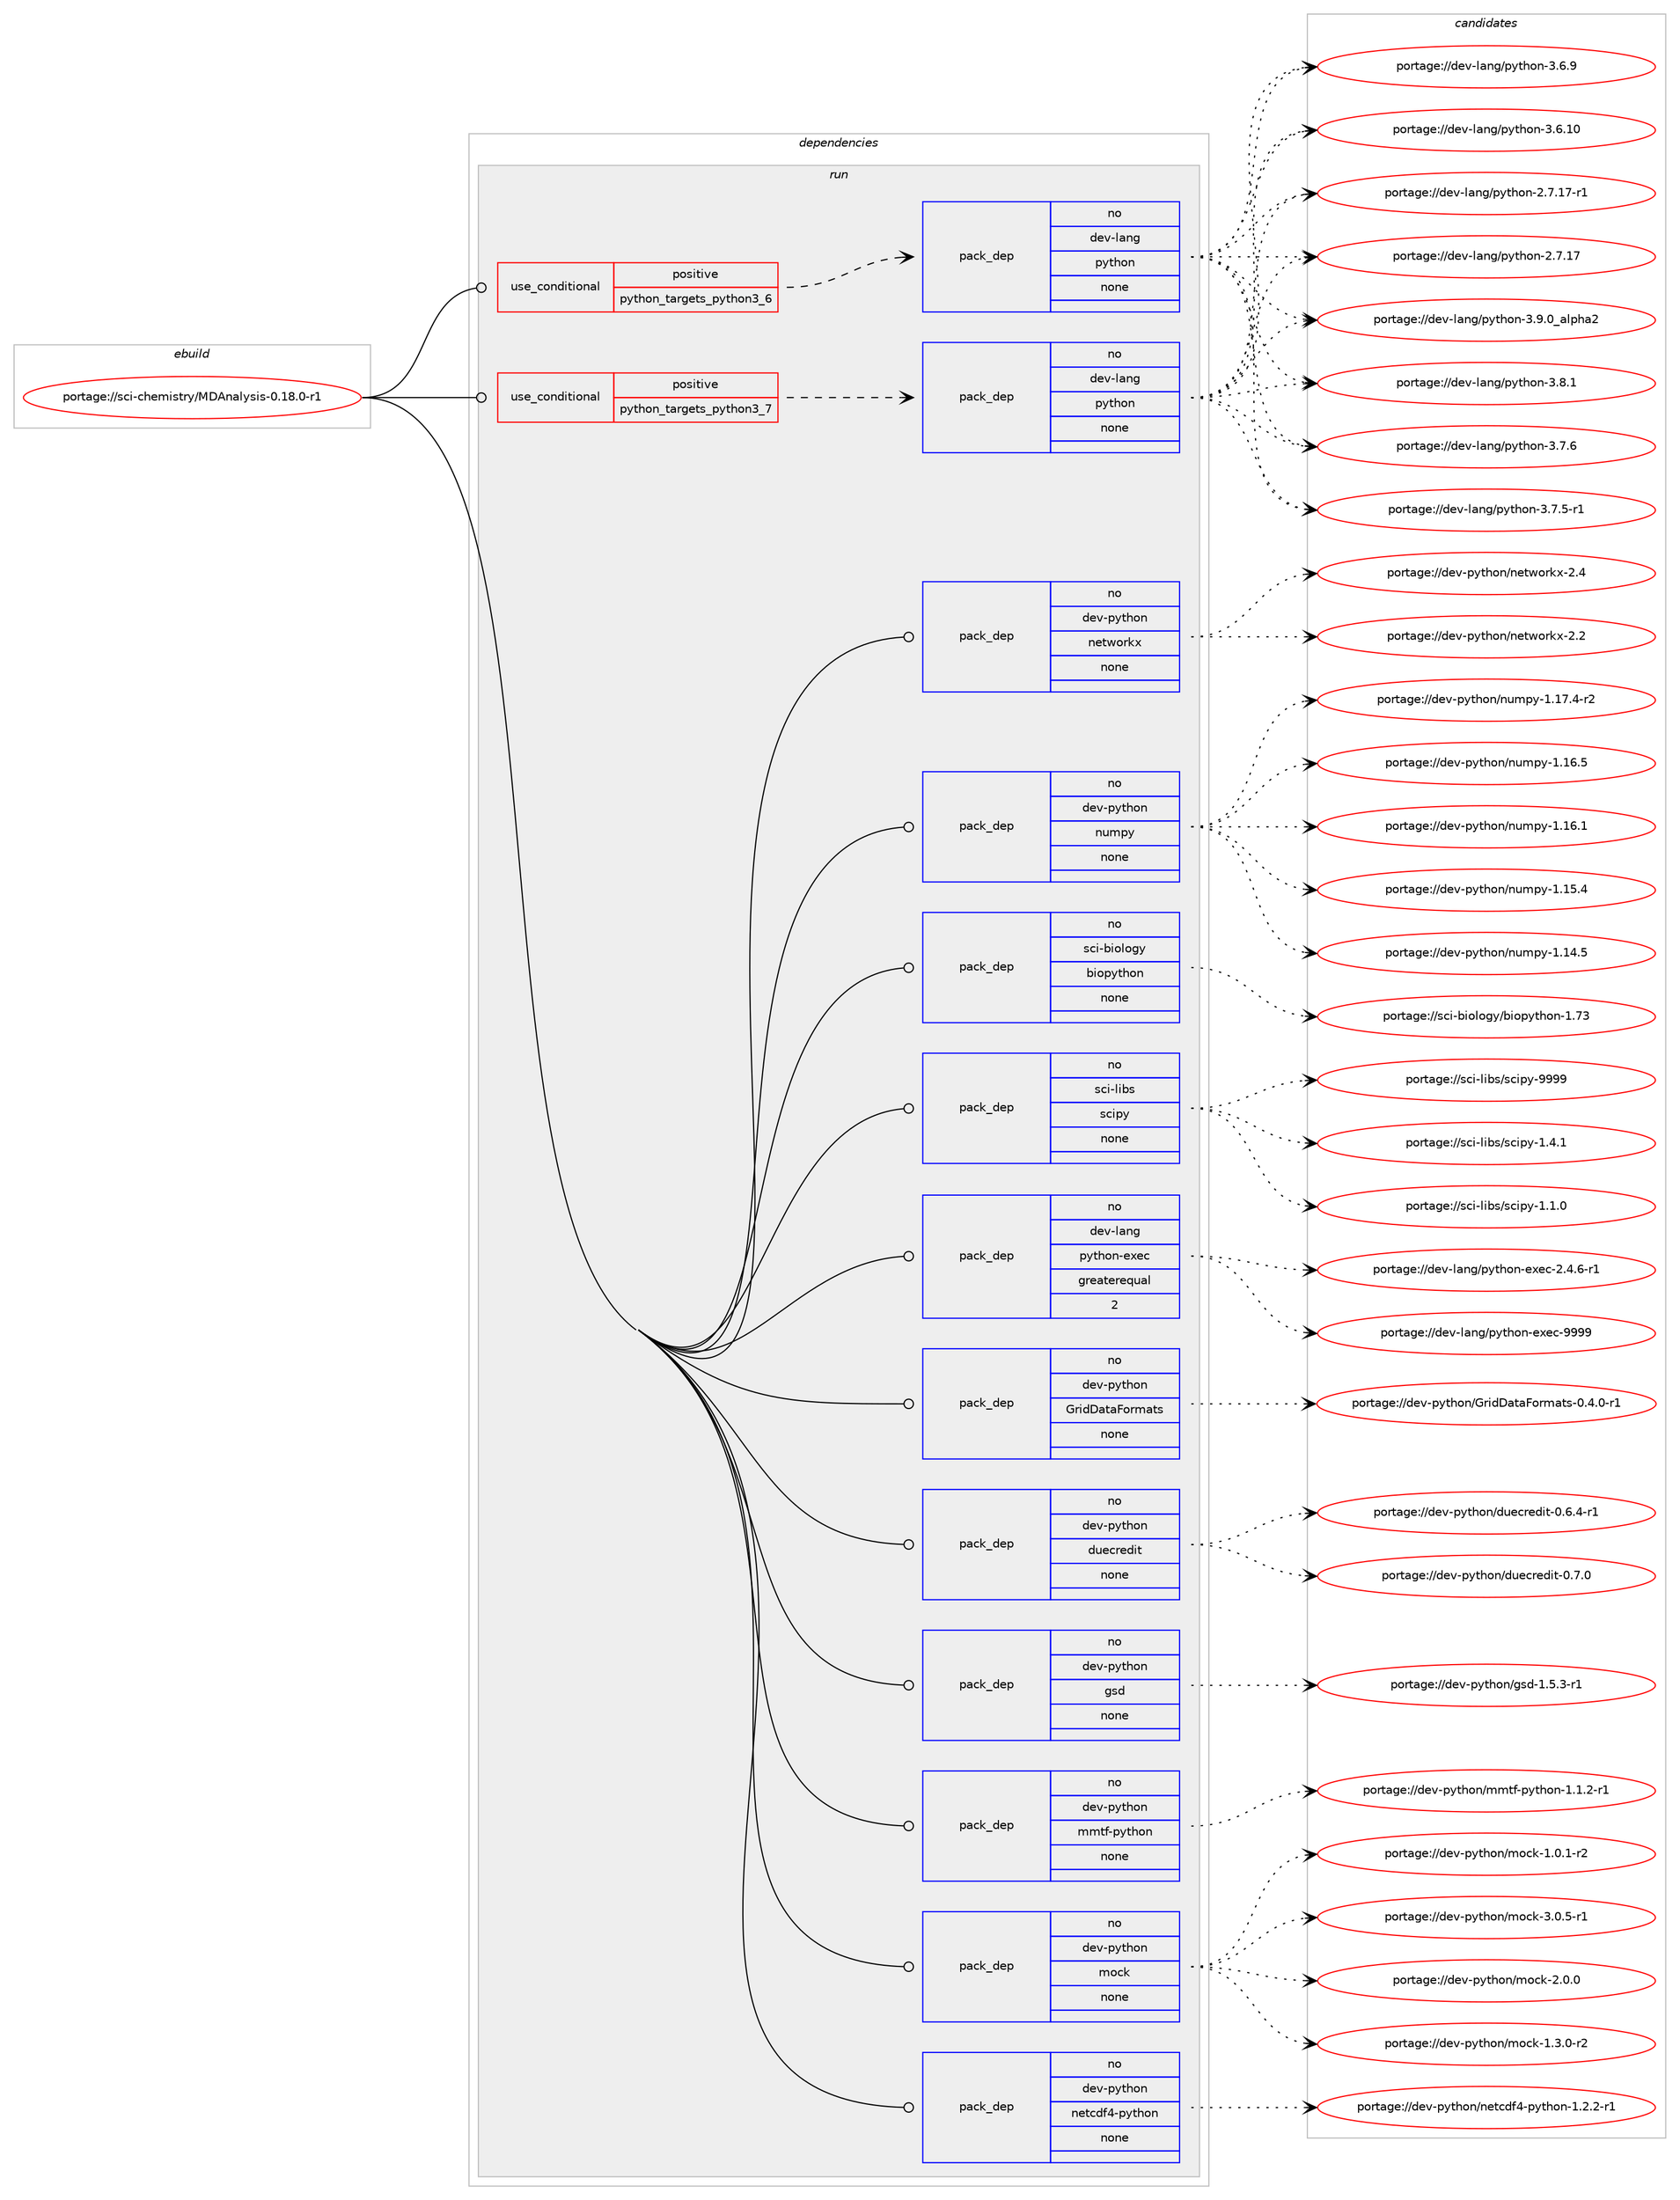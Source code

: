 digraph prolog {

# *************
# Graph options
# *************

newrank=true;
concentrate=true;
compound=true;
graph [rankdir=LR,fontname=Helvetica,fontsize=10,ranksep=1.5];#, ranksep=2.5, nodesep=0.2];
edge  [arrowhead=vee];
node  [fontname=Helvetica,fontsize=10];

# **********
# The ebuild
# **********

subgraph cluster_leftcol {
color=gray;
rank=same;
label=<<i>ebuild</i>>;
id [label="portage://sci-chemistry/MDAnalysis-0.18.0-r1", color=red, width=4, href="../sci-chemistry/MDAnalysis-0.18.0-r1.svg"];
}

# ****************
# The dependencies
# ****************

subgraph cluster_midcol {
color=gray;
label=<<i>dependencies</i>>;
subgraph cluster_compile {
fillcolor="#eeeeee";
style=filled;
label=<<i>compile</i>>;
}
subgraph cluster_compileandrun {
fillcolor="#eeeeee";
style=filled;
label=<<i>compile and run</i>>;
}
subgraph cluster_run {
fillcolor="#eeeeee";
style=filled;
label=<<i>run</i>>;
subgraph cond19702 {
dependency97553 [label=<<TABLE BORDER="0" CELLBORDER="1" CELLSPACING="0" CELLPADDING="4"><TR><TD ROWSPAN="3" CELLPADDING="10">use_conditional</TD></TR><TR><TD>positive</TD></TR><TR><TD>python_targets_python3_6</TD></TR></TABLE>>, shape=none, color=red];
subgraph pack76171 {
dependency97554 [label=<<TABLE BORDER="0" CELLBORDER="1" CELLSPACING="0" CELLPADDING="4" WIDTH="220"><TR><TD ROWSPAN="6" CELLPADDING="30">pack_dep</TD></TR><TR><TD WIDTH="110">no</TD></TR><TR><TD>dev-lang</TD></TR><TR><TD>python</TD></TR><TR><TD>none</TD></TR><TR><TD></TD></TR></TABLE>>, shape=none, color=blue];
}
dependency97553:e -> dependency97554:w [weight=20,style="dashed",arrowhead="vee"];
}
id:e -> dependency97553:w [weight=20,style="solid",arrowhead="odot"];
subgraph cond19703 {
dependency97555 [label=<<TABLE BORDER="0" CELLBORDER="1" CELLSPACING="0" CELLPADDING="4"><TR><TD ROWSPAN="3" CELLPADDING="10">use_conditional</TD></TR><TR><TD>positive</TD></TR><TR><TD>python_targets_python3_7</TD></TR></TABLE>>, shape=none, color=red];
subgraph pack76172 {
dependency97556 [label=<<TABLE BORDER="0" CELLBORDER="1" CELLSPACING="0" CELLPADDING="4" WIDTH="220"><TR><TD ROWSPAN="6" CELLPADDING="30">pack_dep</TD></TR><TR><TD WIDTH="110">no</TD></TR><TR><TD>dev-lang</TD></TR><TR><TD>python</TD></TR><TR><TD>none</TD></TR><TR><TD></TD></TR></TABLE>>, shape=none, color=blue];
}
dependency97555:e -> dependency97556:w [weight=20,style="dashed",arrowhead="vee"];
}
id:e -> dependency97555:w [weight=20,style="solid",arrowhead="odot"];
subgraph pack76173 {
dependency97557 [label=<<TABLE BORDER="0" CELLBORDER="1" CELLSPACING="0" CELLPADDING="4" WIDTH="220"><TR><TD ROWSPAN="6" CELLPADDING="30">pack_dep</TD></TR><TR><TD WIDTH="110">no</TD></TR><TR><TD>dev-lang</TD></TR><TR><TD>python-exec</TD></TR><TR><TD>greaterequal</TD></TR><TR><TD>2</TD></TR></TABLE>>, shape=none, color=blue];
}
id:e -> dependency97557:w [weight=20,style="solid",arrowhead="odot"];
subgraph pack76174 {
dependency97558 [label=<<TABLE BORDER="0" CELLBORDER="1" CELLSPACING="0" CELLPADDING="4" WIDTH="220"><TR><TD ROWSPAN="6" CELLPADDING="30">pack_dep</TD></TR><TR><TD WIDTH="110">no</TD></TR><TR><TD>dev-python</TD></TR><TR><TD>GridDataFormats</TD></TR><TR><TD>none</TD></TR><TR><TD></TD></TR></TABLE>>, shape=none, color=blue];
}
id:e -> dependency97558:w [weight=20,style="solid",arrowhead="odot"];
subgraph pack76175 {
dependency97559 [label=<<TABLE BORDER="0" CELLBORDER="1" CELLSPACING="0" CELLPADDING="4" WIDTH="220"><TR><TD ROWSPAN="6" CELLPADDING="30">pack_dep</TD></TR><TR><TD WIDTH="110">no</TD></TR><TR><TD>dev-python</TD></TR><TR><TD>duecredit</TD></TR><TR><TD>none</TD></TR><TR><TD></TD></TR></TABLE>>, shape=none, color=blue];
}
id:e -> dependency97559:w [weight=20,style="solid",arrowhead="odot"];
subgraph pack76176 {
dependency97560 [label=<<TABLE BORDER="0" CELLBORDER="1" CELLSPACING="0" CELLPADDING="4" WIDTH="220"><TR><TD ROWSPAN="6" CELLPADDING="30">pack_dep</TD></TR><TR><TD WIDTH="110">no</TD></TR><TR><TD>dev-python</TD></TR><TR><TD>gsd</TD></TR><TR><TD>none</TD></TR><TR><TD></TD></TR></TABLE>>, shape=none, color=blue];
}
id:e -> dependency97560:w [weight=20,style="solid",arrowhead="odot"];
subgraph pack76177 {
dependency97561 [label=<<TABLE BORDER="0" CELLBORDER="1" CELLSPACING="0" CELLPADDING="4" WIDTH="220"><TR><TD ROWSPAN="6" CELLPADDING="30">pack_dep</TD></TR><TR><TD WIDTH="110">no</TD></TR><TR><TD>dev-python</TD></TR><TR><TD>mmtf-python</TD></TR><TR><TD>none</TD></TR><TR><TD></TD></TR></TABLE>>, shape=none, color=blue];
}
id:e -> dependency97561:w [weight=20,style="solid",arrowhead="odot"];
subgraph pack76178 {
dependency97562 [label=<<TABLE BORDER="0" CELLBORDER="1" CELLSPACING="0" CELLPADDING="4" WIDTH="220"><TR><TD ROWSPAN="6" CELLPADDING="30">pack_dep</TD></TR><TR><TD WIDTH="110">no</TD></TR><TR><TD>dev-python</TD></TR><TR><TD>mock</TD></TR><TR><TD>none</TD></TR><TR><TD></TD></TR></TABLE>>, shape=none, color=blue];
}
id:e -> dependency97562:w [weight=20,style="solid",arrowhead="odot"];
subgraph pack76179 {
dependency97563 [label=<<TABLE BORDER="0" CELLBORDER="1" CELLSPACING="0" CELLPADDING="4" WIDTH="220"><TR><TD ROWSPAN="6" CELLPADDING="30">pack_dep</TD></TR><TR><TD WIDTH="110">no</TD></TR><TR><TD>dev-python</TD></TR><TR><TD>netcdf4-python</TD></TR><TR><TD>none</TD></TR><TR><TD></TD></TR></TABLE>>, shape=none, color=blue];
}
id:e -> dependency97563:w [weight=20,style="solid",arrowhead="odot"];
subgraph pack76180 {
dependency97564 [label=<<TABLE BORDER="0" CELLBORDER="1" CELLSPACING="0" CELLPADDING="4" WIDTH="220"><TR><TD ROWSPAN="6" CELLPADDING="30">pack_dep</TD></TR><TR><TD WIDTH="110">no</TD></TR><TR><TD>dev-python</TD></TR><TR><TD>networkx</TD></TR><TR><TD>none</TD></TR><TR><TD></TD></TR></TABLE>>, shape=none, color=blue];
}
id:e -> dependency97564:w [weight=20,style="solid",arrowhead="odot"];
subgraph pack76181 {
dependency97565 [label=<<TABLE BORDER="0" CELLBORDER="1" CELLSPACING="0" CELLPADDING="4" WIDTH="220"><TR><TD ROWSPAN="6" CELLPADDING="30">pack_dep</TD></TR><TR><TD WIDTH="110">no</TD></TR><TR><TD>dev-python</TD></TR><TR><TD>numpy</TD></TR><TR><TD>none</TD></TR><TR><TD></TD></TR></TABLE>>, shape=none, color=blue];
}
id:e -> dependency97565:w [weight=20,style="solid",arrowhead="odot"];
subgraph pack76182 {
dependency97566 [label=<<TABLE BORDER="0" CELLBORDER="1" CELLSPACING="0" CELLPADDING="4" WIDTH="220"><TR><TD ROWSPAN="6" CELLPADDING="30">pack_dep</TD></TR><TR><TD WIDTH="110">no</TD></TR><TR><TD>sci-biology</TD></TR><TR><TD>biopython</TD></TR><TR><TD>none</TD></TR><TR><TD></TD></TR></TABLE>>, shape=none, color=blue];
}
id:e -> dependency97566:w [weight=20,style="solid",arrowhead="odot"];
subgraph pack76183 {
dependency97567 [label=<<TABLE BORDER="0" CELLBORDER="1" CELLSPACING="0" CELLPADDING="4" WIDTH="220"><TR><TD ROWSPAN="6" CELLPADDING="30">pack_dep</TD></TR><TR><TD WIDTH="110">no</TD></TR><TR><TD>sci-libs</TD></TR><TR><TD>scipy</TD></TR><TR><TD>none</TD></TR><TR><TD></TD></TR></TABLE>>, shape=none, color=blue];
}
id:e -> dependency97567:w [weight=20,style="solid",arrowhead="odot"];
}
}

# **************
# The candidates
# **************

subgraph cluster_choices {
rank=same;
color=gray;
label=<<i>candidates</i>>;

subgraph choice76171 {
color=black;
nodesep=1;
choice10010111845108971101034711212111610411111045514657464895971081121049750 [label="portage://dev-lang/python-3.9.0_alpha2", color=red, width=4,href="../dev-lang/python-3.9.0_alpha2.svg"];
choice100101118451089711010347112121116104111110455146564649 [label="portage://dev-lang/python-3.8.1", color=red, width=4,href="../dev-lang/python-3.8.1.svg"];
choice100101118451089711010347112121116104111110455146554654 [label="portage://dev-lang/python-3.7.6", color=red, width=4,href="../dev-lang/python-3.7.6.svg"];
choice1001011184510897110103471121211161041111104551465546534511449 [label="portage://dev-lang/python-3.7.5-r1", color=red, width=4,href="../dev-lang/python-3.7.5-r1.svg"];
choice100101118451089711010347112121116104111110455146544657 [label="portage://dev-lang/python-3.6.9", color=red, width=4,href="../dev-lang/python-3.6.9.svg"];
choice10010111845108971101034711212111610411111045514654464948 [label="portage://dev-lang/python-3.6.10", color=red, width=4,href="../dev-lang/python-3.6.10.svg"];
choice100101118451089711010347112121116104111110455046554649554511449 [label="portage://dev-lang/python-2.7.17-r1", color=red, width=4,href="../dev-lang/python-2.7.17-r1.svg"];
choice10010111845108971101034711212111610411111045504655464955 [label="portage://dev-lang/python-2.7.17", color=red, width=4,href="../dev-lang/python-2.7.17.svg"];
dependency97554:e -> choice10010111845108971101034711212111610411111045514657464895971081121049750:w [style=dotted,weight="100"];
dependency97554:e -> choice100101118451089711010347112121116104111110455146564649:w [style=dotted,weight="100"];
dependency97554:e -> choice100101118451089711010347112121116104111110455146554654:w [style=dotted,weight="100"];
dependency97554:e -> choice1001011184510897110103471121211161041111104551465546534511449:w [style=dotted,weight="100"];
dependency97554:e -> choice100101118451089711010347112121116104111110455146544657:w [style=dotted,weight="100"];
dependency97554:e -> choice10010111845108971101034711212111610411111045514654464948:w [style=dotted,weight="100"];
dependency97554:e -> choice100101118451089711010347112121116104111110455046554649554511449:w [style=dotted,weight="100"];
dependency97554:e -> choice10010111845108971101034711212111610411111045504655464955:w [style=dotted,weight="100"];
}
subgraph choice76172 {
color=black;
nodesep=1;
choice10010111845108971101034711212111610411111045514657464895971081121049750 [label="portage://dev-lang/python-3.9.0_alpha2", color=red, width=4,href="../dev-lang/python-3.9.0_alpha2.svg"];
choice100101118451089711010347112121116104111110455146564649 [label="portage://dev-lang/python-3.8.1", color=red, width=4,href="../dev-lang/python-3.8.1.svg"];
choice100101118451089711010347112121116104111110455146554654 [label="portage://dev-lang/python-3.7.6", color=red, width=4,href="../dev-lang/python-3.7.6.svg"];
choice1001011184510897110103471121211161041111104551465546534511449 [label="portage://dev-lang/python-3.7.5-r1", color=red, width=4,href="../dev-lang/python-3.7.5-r1.svg"];
choice100101118451089711010347112121116104111110455146544657 [label="portage://dev-lang/python-3.6.9", color=red, width=4,href="../dev-lang/python-3.6.9.svg"];
choice10010111845108971101034711212111610411111045514654464948 [label="portage://dev-lang/python-3.6.10", color=red, width=4,href="../dev-lang/python-3.6.10.svg"];
choice100101118451089711010347112121116104111110455046554649554511449 [label="portage://dev-lang/python-2.7.17-r1", color=red, width=4,href="../dev-lang/python-2.7.17-r1.svg"];
choice10010111845108971101034711212111610411111045504655464955 [label="portage://dev-lang/python-2.7.17", color=red, width=4,href="../dev-lang/python-2.7.17.svg"];
dependency97556:e -> choice10010111845108971101034711212111610411111045514657464895971081121049750:w [style=dotted,weight="100"];
dependency97556:e -> choice100101118451089711010347112121116104111110455146564649:w [style=dotted,weight="100"];
dependency97556:e -> choice100101118451089711010347112121116104111110455146554654:w [style=dotted,weight="100"];
dependency97556:e -> choice1001011184510897110103471121211161041111104551465546534511449:w [style=dotted,weight="100"];
dependency97556:e -> choice100101118451089711010347112121116104111110455146544657:w [style=dotted,weight="100"];
dependency97556:e -> choice10010111845108971101034711212111610411111045514654464948:w [style=dotted,weight="100"];
dependency97556:e -> choice100101118451089711010347112121116104111110455046554649554511449:w [style=dotted,weight="100"];
dependency97556:e -> choice10010111845108971101034711212111610411111045504655464955:w [style=dotted,weight="100"];
}
subgraph choice76173 {
color=black;
nodesep=1;
choice10010111845108971101034711212111610411111045101120101994557575757 [label="portage://dev-lang/python-exec-9999", color=red, width=4,href="../dev-lang/python-exec-9999.svg"];
choice10010111845108971101034711212111610411111045101120101994550465246544511449 [label="portage://dev-lang/python-exec-2.4.6-r1", color=red, width=4,href="../dev-lang/python-exec-2.4.6-r1.svg"];
dependency97557:e -> choice10010111845108971101034711212111610411111045101120101994557575757:w [style=dotted,weight="100"];
dependency97557:e -> choice10010111845108971101034711212111610411111045101120101994550465246544511449:w [style=dotted,weight="100"];
}
subgraph choice76174 {
color=black;
nodesep=1;
choice10010111845112121116104111110477111410510068971169770111114109971161154548465246484511449 [label="portage://dev-python/GridDataFormats-0.4.0-r1", color=red, width=4,href="../dev-python/GridDataFormats-0.4.0-r1.svg"];
dependency97558:e -> choice10010111845112121116104111110477111410510068971169770111114109971161154548465246484511449:w [style=dotted,weight="100"];
}
subgraph choice76175 {
color=black;
nodesep=1;
choice100101118451121211161041111104710011710199114101100105116454846554648 [label="portage://dev-python/duecredit-0.7.0", color=red, width=4,href="../dev-python/duecredit-0.7.0.svg"];
choice1001011184511212111610411111047100117101991141011001051164548465446524511449 [label="portage://dev-python/duecredit-0.6.4-r1", color=red, width=4,href="../dev-python/duecredit-0.6.4-r1.svg"];
dependency97559:e -> choice100101118451121211161041111104710011710199114101100105116454846554648:w [style=dotted,weight="100"];
dependency97559:e -> choice1001011184511212111610411111047100117101991141011001051164548465446524511449:w [style=dotted,weight="100"];
}
subgraph choice76176 {
color=black;
nodesep=1;
choice10010111845112121116104111110471031151004549465346514511449 [label="portage://dev-python/gsd-1.5.3-r1", color=red, width=4,href="../dev-python/gsd-1.5.3-r1.svg"];
dependency97560:e -> choice10010111845112121116104111110471031151004549465346514511449:w [style=dotted,weight="100"];
}
subgraph choice76177 {
color=black;
nodesep=1;
choice1001011184511212111610411111047109109116102451121211161041111104549464946504511449 [label="portage://dev-python/mmtf-python-1.1.2-r1", color=red, width=4,href="../dev-python/mmtf-python-1.1.2-r1.svg"];
dependency97561:e -> choice1001011184511212111610411111047109109116102451121211161041111104549464946504511449:w [style=dotted,weight="100"];
}
subgraph choice76178 {
color=black;
nodesep=1;
choice1001011184511212111610411111047109111991074551464846534511449 [label="portage://dev-python/mock-3.0.5-r1", color=red, width=4,href="../dev-python/mock-3.0.5-r1.svg"];
choice100101118451121211161041111104710911199107455046484648 [label="portage://dev-python/mock-2.0.0", color=red, width=4,href="../dev-python/mock-2.0.0.svg"];
choice1001011184511212111610411111047109111991074549465146484511450 [label="portage://dev-python/mock-1.3.0-r2", color=red, width=4,href="../dev-python/mock-1.3.0-r2.svg"];
choice1001011184511212111610411111047109111991074549464846494511450 [label="portage://dev-python/mock-1.0.1-r2", color=red, width=4,href="../dev-python/mock-1.0.1-r2.svg"];
dependency97562:e -> choice1001011184511212111610411111047109111991074551464846534511449:w [style=dotted,weight="100"];
dependency97562:e -> choice100101118451121211161041111104710911199107455046484648:w [style=dotted,weight="100"];
dependency97562:e -> choice1001011184511212111610411111047109111991074549465146484511450:w [style=dotted,weight="100"];
dependency97562:e -> choice1001011184511212111610411111047109111991074549464846494511450:w [style=dotted,weight="100"];
}
subgraph choice76179 {
color=black;
nodesep=1;
choice10010111845112121116104111110471101011169910010252451121211161041111104549465046504511449 [label="portage://dev-python/netcdf4-python-1.2.2-r1", color=red, width=4,href="../dev-python/netcdf4-python-1.2.2-r1.svg"];
dependency97563:e -> choice10010111845112121116104111110471101011169910010252451121211161041111104549465046504511449:w [style=dotted,weight="100"];
}
subgraph choice76180 {
color=black;
nodesep=1;
choice100101118451121211161041111104711010111611911111410712045504652 [label="portage://dev-python/networkx-2.4", color=red, width=4,href="../dev-python/networkx-2.4.svg"];
choice100101118451121211161041111104711010111611911111410712045504650 [label="portage://dev-python/networkx-2.2", color=red, width=4,href="../dev-python/networkx-2.2.svg"];
dependency97564:e -> choice100101118451121211161041111104711010111611911111410712045504652:w [style=dotted,weight="100"];
dependency97564:e -> choice100101118451121211161041111104711010111611911111410712045504650:w [style=dotted,weight="100"];
}
subgraph choice76181 {
color=black;
nodesep=1;
choice1001011184511212111610411111047110117109112121454946495546524511450 [label="portage://dev-python/numpy-1.17.4-r2", color=red, width=4,href="../dev-python/numpy-1.17.4-r2.svg"];
choice100101118451121211161041111104711011710911212145494649544653 [label="portage://dev-python/numpy-1.16.5", color=red, width=4,href="../dev-python/numpy-1.16.5.svg"];
choice100101118451121211161041111104711011710911212145494649544649 [label="portage://dev-python/numpy-1.16.1", color=red, width=4,href="../dev-python/numpy-1.16.1.svg"];
choice100101118451121211161041111104711011710911212145494649534652 [label="portage://dev-python/numpy-1.15.4", color=red, width=4,href="../dev-python/numpy-1.15.4.svg"];
choice100101118451121211161041111104711011710911212145494649524653 [label="portage://dev-python/numpy-1.14.5", color=red, width=4,href="../dev-python/numpy-1.14.5.svg"];
dependency97565:e -> choice1001011184511212111610411111047110117109112121454946495546524511450:w [style=dotted,weight="100"];
dependency97565:e -> choice100101118451121211161041111104711011710911212145494649544653:w [style=dotted,weight="100"];
dependency97565:e -> choice100101118451121211161041111104711011710911212145494649544649:w [style=dotted,weight="100"];
dependency97565:e -> choice100101118451121211161041111104711011710911212145494649534652:w [style=dotted,weight="100"];
dependency97565:e -> choice100101118451121211161041111104711011710911212145494649524653:w [style=dotted,weight="100"];
}
subgraph choice76182 {
color=black;
nodesep=1;
choice11599105459810511110811110312147981051111121211161041111104549465551 [label="portage://sci-biology/biopython-1.73", color=red, width=4,href="../sci-biology/biopython-1.73.svg"];
dependency97566:e -> choice11599105459810511110811110312147981051111121211161041111104549465551:w [style=dotted,weight="100"];
}
subgraph choice76183 {
color=black;
nodesep=1;
choice11599105451081059811547115991051121214557575757 [label="portage://sci-libs/scipy-9999", color=red, width=4,href="../sci-libs/scipy-9999.svg"];
choice1159910545108105981154711599105112121454946524649 [label="portage://sci-libs/scipy-1.4.1", color=red, width=4,href="../sci-libs/scipy-1.4.1.svg"];
choice1159910545108105981154711599105112121454946494648 [label="portage://sci-libs/scipy-1.1.0", color=red, width=4,href="../sci-libs/scipy-1.1.0.svg"];
dependency97567:e -> choice11599105451081059811547115991051121214557575757:w [style=dotted,weight="100"];
dependency97567:e -> choice1159910545108105981154711599105112121454946524649:w [style=dotted,weight="100"];
dependency97567:e -> choice1159910545108105981154711599105112121454946494648:w [style=dotted,weight="100"];
}
}

}
